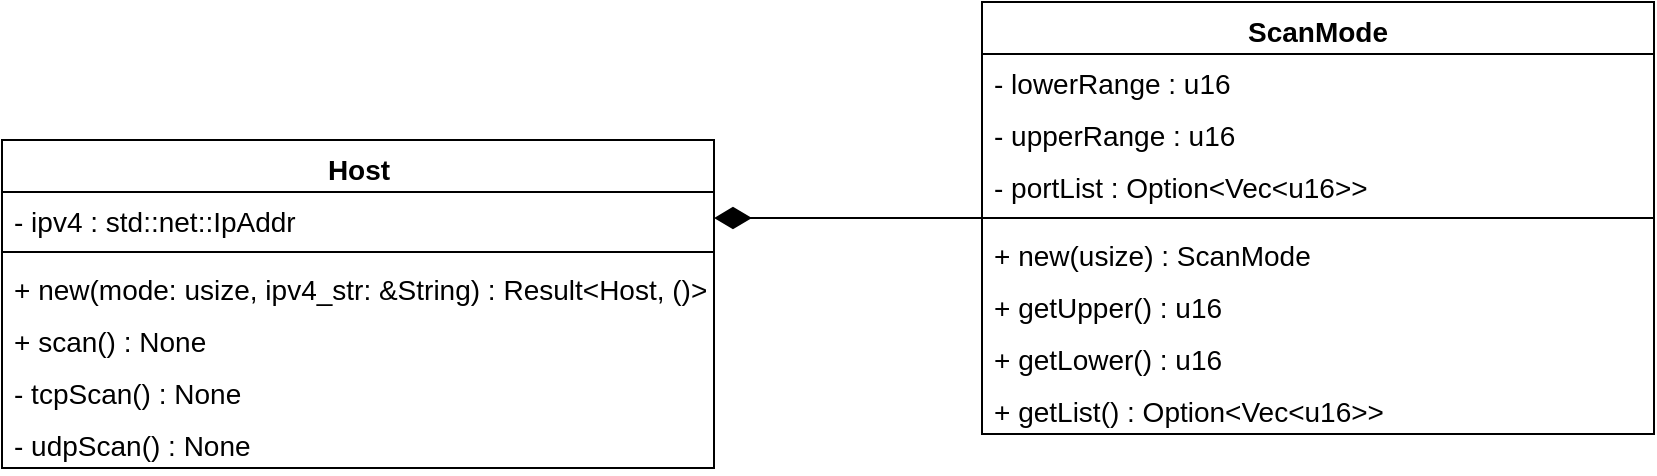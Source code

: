 <mxfile>
    <diagram id="cOlsokg0wopFhThmWkgF" name="Page-1">
        <mxGraphModel dx="1470" dy="719" grid="1" gridSize="10" guides="1" tooltips="1" connect="1" arrows="1" fold="1" page="1" pageScale="1" pageWidth="1169" pageHeight="1654" math="0" shadow="0">
            <root>
                <mxCell id="0"/>
                <mxCell id="1" parent="0"/>
                <mxCell id="42" value="Host" style="swimlane;fontStyle=1;align=center;verticalAlign=top;childLayout=stackLayout;horizontal=1;startSize=26;horizontalStack=0;resizeParent=1;resizeParentMax=0;resizeLast=0;collapsible=1;marginBottom=0;strokeColor=default;fontFamily=Helvetica;fontSize=14;fontColor=default;fillColor=none;html=1;" parent="1" vertex="1">
                    <mxGeometry x="160" y="149" width="356" height="164" as="geometry"/>
                </mxCell>
                <mxCell id="43" value="- ipv4 : std::net::IpAddr" style="text;strokeColor=none;fillColor=none;align=left;verticalAlign=top;spacingLeft=4;spacingRight=4;overflow=hidden;rotatable=0;points=[[0,0.5],[1,0.5]];portConstraint=eastwest;fontFamily=Helvetica;fontSize=14;fontColor=default;startSize=26;html=1;" parent="42" vertex="1">
                    <mxGeometry y="26" width="356" height="26" as="geometry"/>
                </mxCell>
                <mxCell id="44" value="" style="line;strokeWidth=1;fillColor=none;align=left;verticalAlign=middle;spacingTop=-1;spacingLeft=3;spacingRight=3;rotatable=0;labelPosition=right;points=[];portConstraint=eastwest;strokeColor=inherit;fontFamily=Helvetica;fontSize=14;fontColor=default;startSize=26;html=1;" parent="42" vertex="1">
                    <mxGeometry y="52" width="356" height="8" as="geometry"/>
                </mxCell>
                <mxCell id="71" value="+ new(mode: usize, ipv4_str: &amp;amp;String) : Result&amp;lt;Host, ()&amp;gt;" style="text;strokeColor=none;fillColor=none;align=left;verticalAlign=top;spacingLeft=4;spacingRight=4;overflow=hidden;rotatable=0;points=[[0,0.5],[1,0.5]];portConstraint=eastwest;fontFamily=Helvetica;fontSize=14;fontColor=default;startSize=26;html=1;" parent="42" vertex="1">
                    <mxGeometry y="60" width="356" height="26" as="geometry"/>
                </mxCell>
                <mxCell id="63" value="+ scan() : None" style="text;strokeColor=none;fillColor=none;align=left;verticalAlign=top;spacingLeft=4;spacingRight=4;overflow=hidden;rotatable=0;points=[[0,0.5],[1,0.5]];portConstraint=eastwest;fontFamily=Helvetica;fontSize=14;fontColor=default;startSize=26;html=1;" parent="42" vertex="1">
                    <mxGeometry y="86" width="356" height="26" as="geometry"/>
                </mxCell>
                <mxCell id="45" value="- tcpScan() : None" style="text;strokeColor=none;fillColor=none;align=left;verticalAlign=top;spacingLeft=4;spacingRight=4;overflow=hidden;rotatable=0;points=[[0,0.5],[1,0.5]];portConstraint=eastwest;fontFamily=Helvetica;fontSize=14;fontColor=default;startSize=26;html=1;" parent="42" vertex="1">
                    <mxGeometry y="112" width="356" height="26" as="geometry"/>
                </mxCell>
                <mxCell id="46" value="- udpScan() : None" style="text;strokeColor=none;fillColor=none;align=left;verticalAlign=top;spacingLeft=4;spacingRight=4;overflow=hidden;rotatable=0;points=[[0,0.5],[1,0.5]];portConstraint=eastwest;fontFamily=Helvetica;fontSize=14;fontColor=default;startSize=26;html=1;" parent="42" vertex="1">
                    <mxGeometry y="138" width="356" height="26" as="geometry"/>
                </mxCell>
                <mxCell id="70" style="edgeStyle=none;html=1;entryX=1;entryY=0.5;entryDx=0;entryDy=0;endArrow=diamondThin;endFill=1;endSize=16;fontSize=14;" parent="1" source="47" target="43" edge="1">
                    <mxGeometry relative="1" as="geometry"/>
                </mxCell>
                <mxCell id="47" value="ScanMode" style="swimlane;fontStyle=1;align=center;verticalAlign=top;childLayout=stackLayout;horizontal=1;startSize=26;horizontalStack=0;resizeParent=1;resizeParentMax=0;resizeLast=0;collapsible=1;marginBottom=0;fontSize=14;" parent="1" vertex="1">
                    <mxGeometry x="650" y="80" width="336" height="216" as="geometry"/>
                </mxCell>
                <mxCell id="52" value="- lowerRange : u16" style="text;strokeColor=none;fillColor=none;align=left;verticalAlign=top;spacingLeft=4;spacingRight=4;overflow=hidden;rotatable=0;points=[[0,0.5],[1,0.5]];portConstraint=eastwest;fontSize=14;" parent="47" vertex="1">
                    <mxGeometry y="26" width="336" height="26" as="geometry"/>
                </mxCell>
                <mxCell id="53" value="- upperRange : u16" style="text;strokeColor=none;fillColor=none;align=left;verticalAlign=top;spacingLeft=4;spacingRight=4;overflow=hidden;rotatable=0;points=[[0,0.5],[1,0.5]];portConstraint=eastwest;fontSize=14;" parent="47" vertex="1">
                    <mxGeometry y="52" width="336" height="26" as="geometry"/>
                </mxCell>
                <mxCell id="54" value="- portList : Option&lt;Vec&lt;u16&gt;&gt;" style="text;strokeColor=none;fillColor=none;align=left;verticalAlign=top;spacingLeft=4;spacingRight=4;overflow=hidden;rotatable=0;points=[[0,0.5],[1,0.5]];portConstraint=eastwest;fontSize=14;" parent="47" vertex="1">
                    <mxGeometry y="78" width="336" height="26" as="geometry"/>
                </mxCell>
                <mxCell id="49" value="" style="line;strokeWidth=1;fillColor=none;align=left;verticalAlign=middle;spacingTop=-1;spacingLeft=3;spacingRight=3;rotatable=0;labelPosition=right;points=[];portConstraint=eastwest;strokeColor=inherit;fontSize=14;" parent="47" vertex="1">
                    <mxGeometry y="104" width="336" height="8" as="geometry"/>
                </mxCell>
                <mxCell id="50" value="+ new(usize) : ScanMode" style="text;strokeColor=none;fillColor=none;align=left;verticalAlign=top;spacingLeft=4;spacingRight=4;overflow=hidden;rotatable=0;points=[[0,0.5],[1,0.5]];portConstraint=eastwest;fontSize=14;" parent="47" vertex="1">
                    <mxGeometry y="112" width="336" height="26" as="geometry"/>
                </mxCell>
                <mxCell id="60" value="+ getUpper() : u16" style="text;strokeColor=none;fillColor=none;align=left;verticalAlign=top;spacingLeft=4;spacingRight=4;overflow=hidden;rotatable=0;points=[[0,0.5],[1,0.5]];portConstraint=eastwest;fontSize=14;" parent="47" vertex="1">
                    <mxGeometry y="138" width="336" height="26" as="geometry"/>
                </mxCell>
                <mxCell id="61" value="+ getLower() : u16" style="text;strokeColor=none;fillColor=none;align=left;verticalAlign=top;spacingLeft=4;spacingRight=4;overflow=hidden;rotatable=0;points=[[0,0.5],[1,0.5]];portConstraint=eastwest;fontSize=14;" parent="47" vertex="1">
                    <mxGeometry y="164" width="336" height="26" as="geometry"/>
                </mxCell>
                <mxCell id="62" value="+ getList() : Option&lt;Vec&lt;u16&gt;&gt;" style="text;strokeColor=none;fillColor=none;align=left;verticalAlign=top;spacingLeft=4;spacingRight=4;overflow=hidden;rotatable=0;points=[[0,0.5],[1,0.5]];portConstraint=eastwest;fontSize=14;" parent="47" vertex="1">
                    <mxGeometry y="190" width="336" height="26" as="geometry"/>
                </mxCell>
            </root>
        </mxGraphModel>
    </diagram>
</mxfile>